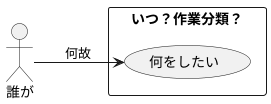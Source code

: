 @startuml
left to right direction


actor "誰が" as who

rectangle "いつ？作業分類？" {
  usecase "何をしたい" as UC1
}
who --> (UC1) : 何故



@enduml
